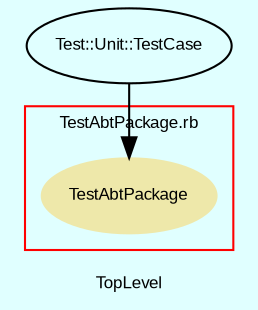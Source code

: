 digraph TopLevel {
    compound = true
    bgcolor = lightcyan1
    fontname = Arial
    fontsize = 8
    label = "TopLevel"
    node [
        fontname = Arial,
        fontsize = 8,
        color = black
    ]

    subgraph cluster_13 {
        fontname = Arial
        color = red
        label = "TestAbtPackage.rb"
        TestAbtPackage [
            fontcolor = black,
            URL = "classes/TestAbtPackage.html",
            shape = ellipse,
            color = palegoldenrod,
            style = filled,
            label = "TestAbtPackage"
        ]

    }

    Test__Unit__TestCase [
        URL = "classes/Test/Unit/TestCase.html",
        label = "Test::Unit::TestCase"
    ]

    Test__Unit__TestCase -> TestAbtPackage [

    ]

}

